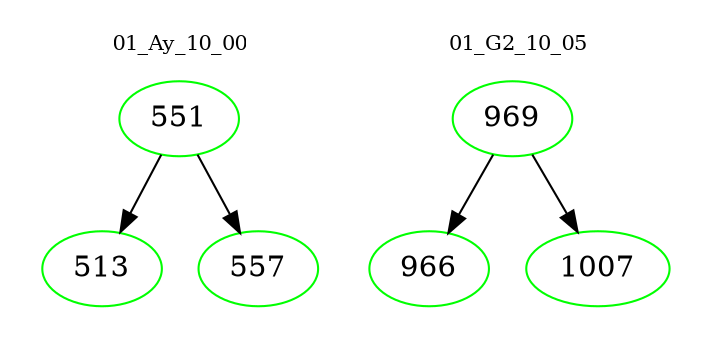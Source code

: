 digraph{
subgraph cluster_0 {
color = white
label = "01_Ay_10_00";
fontsize=10;
T0_551 [label="551", color="green"]
T0_551 -> T0_513 [color="black"]
T0_513 [label="513", color="green"]
T0_551 -> T0_557 [color="black"]
T0_557 [label="557", color="green"]
}
subgraph cluster_1 {
color = white
label = "01_G2_10_05";
fontsize=10;
T1_969 [label="969", color="green"]
T1_969 -> T1_966 [color="black"]
T1_966 [label="966", color="green"]
T1_969 -> T1_1007 [color="black"]
T1_1007 [label="1007", color="green"]
}
}
